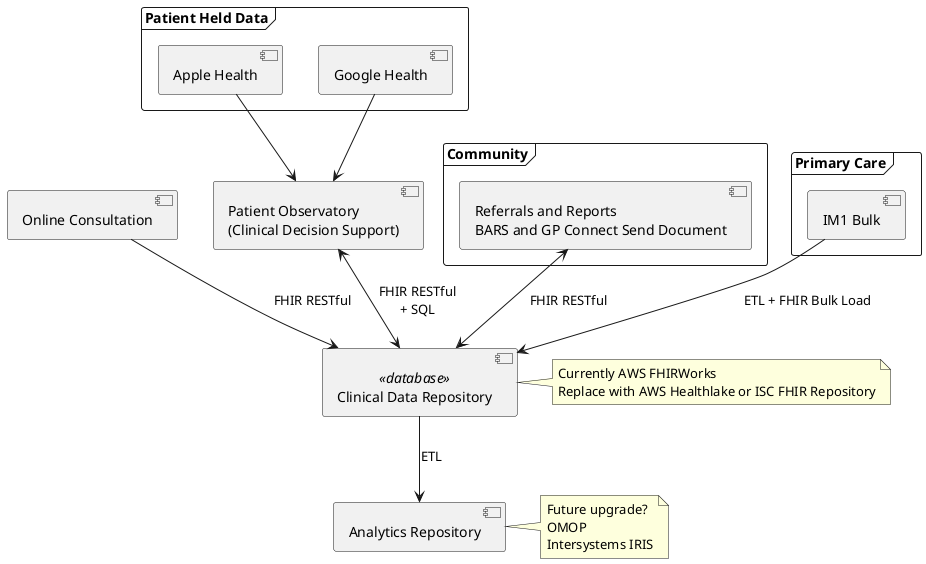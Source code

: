 
  @startuml

    skinparam svgDimensionStyle false

    component "Online Consultation" as triage

    frame "Patient Held Data" as phr {
      component "Apple Health" as Apple
      component "Google Health" as Google
    }

    frame "Community" as community {
    component "Referrals and Reports\nBARS and GP Connect Send Document" as bars
    }

    frame "Primary Care" as pc {
      component "IM1 Bulk" as im1
    }
    component "Patient Observatory\n(Clinical Decision Support)" as obs

    component "Clinical Data Repository" as CDR <<database>>

    component "Analytics Repository" as omop

    triage --> CDR  : FHIR RESTful
    Apple --> obs
    Google --> obs

    obs <--> CDR : FHIR RESTful\n+ SQL

    bars <--> CDR: FHIR RESTful

    im1 --> CDR : ETL + FHIR Bulk Load

    CDR --> omop : ETL

    note as OMOP
      Future upgrade?
      OMOP
      Intersystems IRIS
    end note

    note as FHIR
      Currently AWS FHIRWorks
      Replace with AWS Healthlake or ISC FHIR Repository
    end note

    OMOP .l. omop
    FHIR .l. CDR

  @enduml
